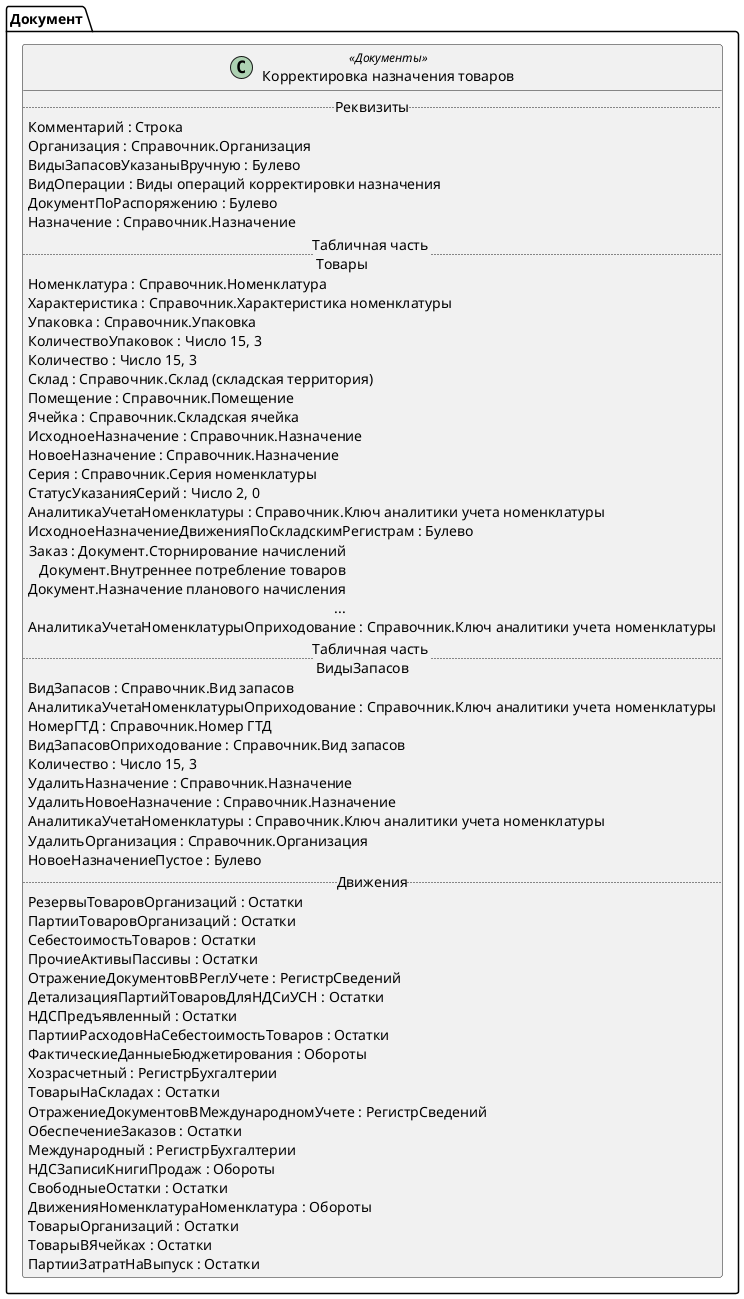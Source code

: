 ﻿@startuml КорректировкаНазначенияТоваров
'!include templates.wsd
'..\include templates.wsd
class Документ.КорректировкаНазначенияТоваров as "Корректировка назначения товаров" <<Документы>>
{
..Реквизиты..
Комментарий : Строка
Организация : Справочник.Организация
ВидыЗапасовУказаныВручную : Булево
ВидОперации : Виды операций корректировки назначения
ДокументПоРаспоряжению : Булево
Назначение : Справочник.Назначение
..Табличная часть \n Товары..
Номенклатура : Справочник.Номенклатура
Характеристика : Справочник.Характеристика номенклатуры
Упаковка : Справочник.Упаковка
КоличествоУпаковок : Число 15, 3
Количество : Число 15, 3
Склад : Справочник.Склад (складская территория)
Помещение : Справочник.Помещение
Ячейка : Справочник.Складская ячейка
ИсходноеНазначение : Справочник.Назначение
НовоеНазначение : Справочник.Назначение
Серия : Справочник.Серия номенклатуры
СтатусУказанияСерий : Число 2, 0
АналитикаУчетаНоменклатуры : Справочник.Ключ аналитики учета номенклатуры
ИсходноеНазначениеДвиженияПоСкладскимРегистрам : Булево
Заказ : Документ.Сторнирование начислений\rДокумент.Внутреннее потребление товаров\rДокумент.Назначение планового начисления\r...
АналитикаУчетаНоменклатурыОприходование : Справочник.Ключ аналитики учета номенклатуры
..Табличная часть \n ВидыЗапасов..
ВидЗапасов : Справочник.Вид запасов
АналитикаУчетаНоменклатурыОприходование : Справочник.Ключ аналитики учета номенклатуры
НомерГТД : Справочник.Номер ГТД
ВидЗапасовОприходование : Справочник.Вид запасов
Количество : Число 15, 3
УдалитьНазначение : Справочник.Назначение
УдалитьНовоеНазначение : Справочник.Назначение
АналитикаУчетаНоменклатуры : Справочник.Ключ аналитики учета номенклатуры
УдалитьОрганизация : Справочник.Организация
НовоеНазначениеПустое : Булево
..Движения..
РезервыТоваровОрганизаций : Остатки
ПартииТоваровОрганизаций : Остатки
СебестоимостьТоваров : Остатки
ПрочиеАктивыПассивы : Остатки
ОтражениеДокументовВРеглУчете : РегистрСведений
ДетализацияПартийТоваровДляНДСиУСН : Остатки
НДСПредъявленный : Остатки
ПартииРасходовНаСебестоимостьТоваров : Остатки
ФактическиеДанныеБюджетирования : Обороты
Хозрасчетный : РегистрБухгалтерии
ТоварыНаСкладах : Остатки
ОтражениеДокументовВМеждународномУчете : РегистрСведений
ОбеспечениеЗаказов : Остатки
Международный : РегистрБухгалтерии
НДСЗаписиКнигиПродаж : Обороты
СвободныеОстатки : Остатки
ДвиженияНоменклатураНоменклатура : Обороты
ТоварыОрганизаций : Остатки
ТоварыВЯчейках : Остатки
ПартииЗатратНаВыпуск : Остатки
}
@enduml

